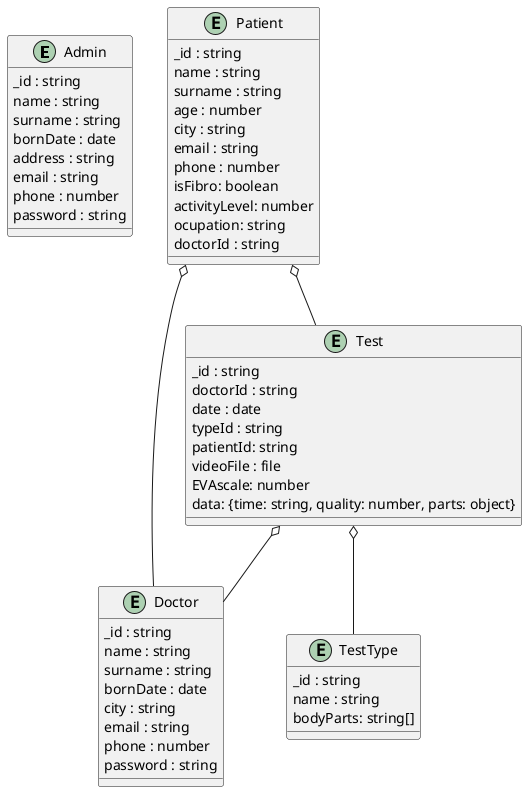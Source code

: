 @startuml

entity Admin{
_id : string
name : string
surname : string
bornDate : date
address : string 
email : string
phone : number
password : string
}

entity Doctor{
_id : string
name : string
surname : string
bornDate : date
city : string 
email : string
phone : number
password : string
}

entity Patient{
_id : string
name : string
surname : string
age : number
city : string 
email : string
phone : number
isFibro: boolean
activityLevel: number
ocupation: string
doctorId : string
}

entity Test {
_id : string
doctorId : string
date : date
typeId : string
patientId: string
videoFile : file
EVAscale: number
data: {time: string, quality: number, parts: object}
}

entity TestType {
_id : string
name : string
bodyParts: string[]
}


Patient o-- Doctor
Patient o-- Test
Test o-- Doctor
Test o-- TestType

@enduml